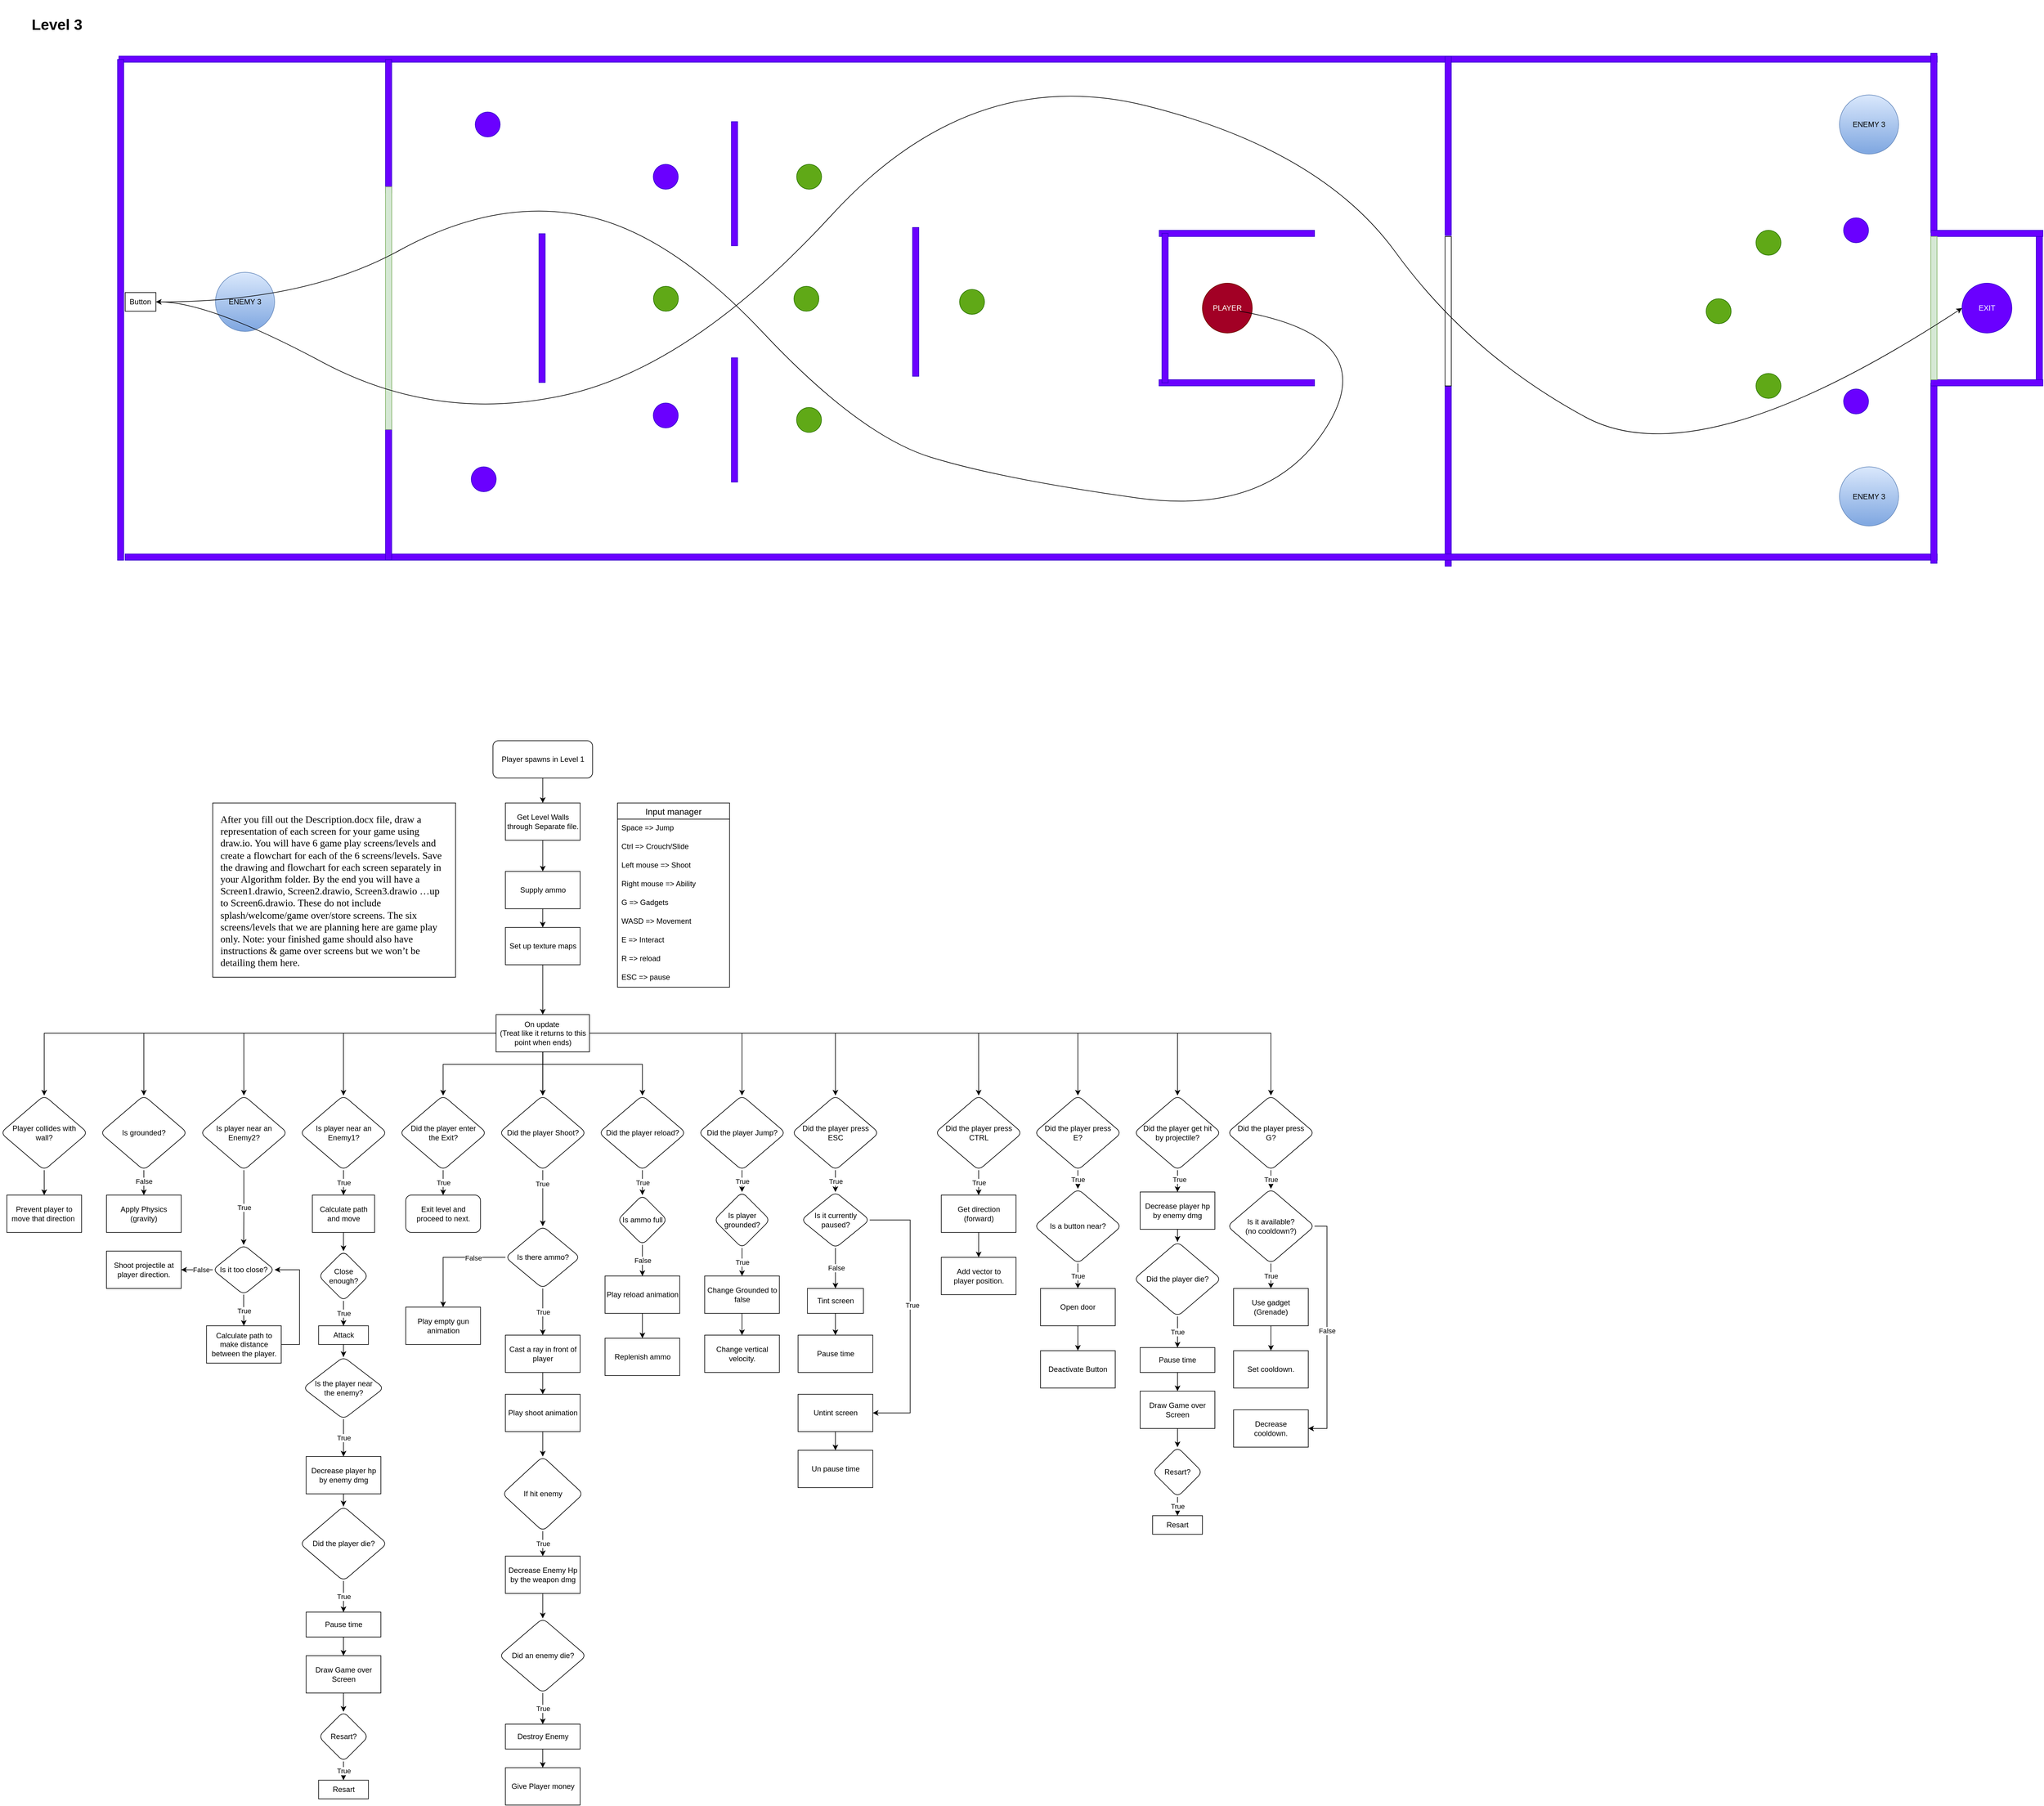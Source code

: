 <mxfile>
    <diagram name="Page-1" id="2xfqD6G6PX9wo0LNrm-w">
        <mxGraphModel dx="1528" dy="1082" grid="1" gridSize="10" guides="1" tooltips="1" connect="1" arrows="1" fold="1" page="1" pageScale="1" pageWidth="1200" pageHeight="2400" math="0" shadow="0">
            <root>
                <mxCell id="0"/>
                <mxCell id="1" parent="0"/>
                <mxCell id="4vGkz7nxXuu8QmF7Kftd-1" value="" style="edgeStyle=orthogonalEdgeStyle;rounded=0;orthogonalLoop=1;jettySize=auto;html=1;" parent="1" source="4vGkz7nxXuu8QmF7Kftd-2" target="4vGkz7nxXuu8QmF7Kftd-91" edge="1">
                    <mxGeometry relative="1" as="geometry"/>
                </mxCell>
                <mxCell id="4vGkz7nxXuu8QmF7Kftd-2" value="Player spawns in Level 1" style="rounded=1;whiteSpace=wrap;html=1;" parent="1" vertex="1">
                    <mxGeometry x="790.64" y="1190" width="160" height="60" as="geometry"/>
                </mxCell>
                <mxCell id="4vGkz7nxXuu8QmF7Kftd-3" value="Input manager" style="swimlane;fontStyle=0;childLayout=stackLayout;horizontal=1;startSize=26;horizontalStack=0;resizeParent=1;resizeParentMax=0;resizeLast=0;collapsible=1;marginBottom=0;align=center;fontSize=14;" parent="1" vertex="1">
                    <mxGeometry x="990.64" y="1290" width="180" height="296" as="geometry">
                        <mxRectangle x="790" y="520" width="130" height="30" as="alternateBounds"/>
                    </mxGeometry>
                </mxCell>
                <mxCell id="4vGkz7nxXuu8QmF7Kftd-4" value="Space =&amp;gt; Jump" style="text;strokeColor=none;fillColor=none;spacingLeft=4;spacingRight=4;overflow=hidden;rotatable=0;points=[[0,0.5],[1,0.5]];portConstraint=eastwest;fontSize=12;whiteSpace=wrap;html=1;" parent="4vGkz7nxXuu8QmF7Kftd-3" vertex="1">
                    <mxGeometry y="26" width="180" height="30" as="geometry"/>
                </mxCell>
                <mxCell id="4vGkz7nxXuu8QmF7Kftd-5" value="Ctrl =&amp;gt; Crouch/Slide" style="text;strokeColor=none;fillColor=none;spacingLeft=4;spacingRight=4;overflow=hidden;rotatable=0;points=[[0,0.5],[1,0.5]];portConstraint=eastwest;fontSize=12;whiteSpace=wrap;html=1;" parent="4vGkz7nxXuu8QmF7Kftd-3" vertex="1">
                    <mxGeometry y="56" width="180" height="30" as="geometry"/>
                </mxCell>
                <mxCell id="4vGkz7nxXuu8QmF7Kftd-6" value="Left mouse =&amp;gt; Shoot" style="text;strokeColor=none;fillColor=none;spacingLeft=4;spacingRight=4;overflow=hidden;rotatable=0;points=[[0,0.5],[1,0.5]];portConstraint=eastwest;fontSize=12;whiteSpace=wrap;html=1;" parent="4vGkz7nxXuu8QmF7Kftd-3" vertex="1">
                    <mxGeometry y="86" width="180" height="30" as="geometry"/>
                </mxCell>
                <mxCell id="4vGkz7nxXuu8QmF7Kftd-7" value="Right mouse =&amp;gt; Ability" style="text;strokeColor=none;fillColor=none;spacingLeft=4;spacingRight=4;overflow=hidden;rotatable=0;points=[[0,0.5],[1,0.5]];portConstraint=eastwest;fontSize=12;whiteSpace=wrap;html=1;" parent="4vGkz7nxXuu8QmF7Kftd-3" vertex="1">
                    <mxGeometry y="116" width="180" height="30" as="geometry"/>
                </mxCell>
                <mxCell id="4vGkz7nxXuu8QmF7Kftd-8" value="G =&amp;gt; Gadgets" style="text;strokeColor=none;fillColor=none;spacingLeft=4;spacingRight=4;overflow=hidden;rotatable=0;points=[[0,0.5],[1,0.5]];portConstraint=eastwest;fontSize=12;whiteSpace=wrap;html=1;" parent="4vGkz7nxXuu8QmF7Kftd-3" vertex="1">
                    <mxGeometry y="146" width="180" height="30" as="geometry"/>
                </mxCell>
                <mxCell id="4vGkz7nxXuu8QmF7Kftd-9" value="WASD =&amp;gt; Movement" style="text;strokeColor=none;fillColor=none;spacingLeft=4;spacingRight=4;overflow=hidden;rotatable=0;points=[[0,0.5],[1,0.5]];portConstraint=eastwest;fontSize=12;whiteSpace=wrap;html=1;" parent="4vGkz7nxXuu8QmF7Kftd-3" vertex="1">
                    <mxGeometry y="176" width="180" height="30" as="geometry"/>
                </mxCell>
                <mxCell id="4vGkz7nxXuu8QmF7Kftd-10" value="E =&amp;gt; Interact" style="text;strokeColor=none;fillColor=none;spacingLeft=4;spacingRight=4;overflow=hidden;rotatable=0;points=[[0,0.5],[1,0.5]];portConstraint=eastwest;fontSize=12;whiteSpace=wrap;html=1;" parent="4vGkz7nxXuu8QmF7Kftd-3" vertex="1">
                    <mxGeometry y="206" width="180" height="30" as="geometry"/>
                </mxCell>
                <mxCell id="4vGkz7nxXuu8QmF7Kftd-11" value="R =&amp;gt; reload" style="text;strokeColor=none;fillColor=none;spacingLeft=4;spacingRight=4;overflow=hidden;rotatable=0;points=[[0,0.5],[1,0.5]];portConstraint=eastwest;fontSize=12;whiteSpace=wrap;html=1;" parent="4vGkz7nxXuu8QmF7Kftd-3" vertex="1">
                    <mxGeometry y="236" width="180" height="30" as="geometry"/>
                </mxCell>
                <mxCell id="4vGkz7nxXuu8QmF7Kftd-12" value="ESC =&amp;gt; pause" style="text;strokeColor=none;fillColor=none;spacingLeft=4;spacingRight=4;overflow=hidden;rotatable=0;points=[[0,0.5],[1,0.5]];portConstraint=eastwest;fontSize=12;whiteSpace=wrap;html=1;" parent="4vGkz7nxXuu8QmF7Kftd-3" vertex="1">
                    <mxGeometry y="266" width="180" height="30" as="geometry"/>
                </mxCell>
                <mxCell id="4vGkz7nxXuu8QmF7Kftd-13" value="" style="edgeStyle=orthogonalEdgeStyle;rounded=0;orthogonalLoop=1;jettySize=auto;html=1;" parent="1" source="4vGkz7nxXuu8QmF7Kftd-15" target="4vGkz7nxXuu8QmF7Kftd-75" edge="1">
                    <mxGeometry relative="1" as="geometry"/>
                </mxCell>
                <mxCell id="4vGkz7nxXuu8QmF7Kftd-14" value="True" style="edgeLabel;html=1;align=center;verticalAlign=middle;resizable=0;points=[];" parent="4vGkz7nxXuu8QmF7Kftd-13" vertex="1" connectable="0">
                    <mxGeometry x="-0.511" y="-1" relative="1" as="geometry">
                        <mxPoint as="offset"/>
                    </mxGeometry>
                </mxCell>
                <mxCell id="4vGkz7nxXuu8QmF7Kftd-15" value="Did the player Shoot?" style="rhombus;whiteSpace=wrap;html=1;rounded=1;" parent="1" vertex="1">
                    <mxGeometry x="800.64" y="1760" width="140" height="120" as="geometry"/>
                </mxCell>
                <mxCell id="4vGkz7nxXuu8QmF7Kftd-16" value="Apply Physics (gravity)" style="rounded=0;whiteSpace=wrap;html=1;" parent="1" vertex="1">
                    <mxGeometry x="170" y="1920" width="120" height="60" as="geometry"/>
                </mxCell>
                <mxCell id="4vGkz7nxXuu8QmF7Kftd-17" value="" style="edgeStyle=orthogonalEdgeStyle;rounded=0;orthogonalLoop=1;jettySize=auto;html=1;" parent="1" source="4vGkz7nxXuu8QmF7Kftd-30" target="4vGkz7nxXuu8QmF7Kftd-15" edge="1">
                    <mxGeometry relative="1" as="geometry"/>
                </mxCell>
                <mxCell id="4vGkz7nxXuu8QmF7Kftd-18" value="" style="edgeStyle=orthogonalEdgeStyle;rounded=0;orthogonalLoop=1;jettySize=auto;html=1;" parent="1" source="4vGkz7nxXuu8QmF7Kftd-30" target="4vGkz7nxXuu8QmF7Kftd-15" edge="1">
                    <mxGeometry relative="1" as="geometry"/>
                </mxCell>
                <mxCell id="4vGkz7nxXuu8QmF7Kftd-19" style="edgeStyle=orthogonalEdgeStyle;rounded=0;orthogonalLoop=1;jettySize=auto;html=1;entryX=0.5;entryY=0;entryDx=0;entryDy=0;" parent="1" source="4vGkz7nxXuu8QmF7Kftd-30" target="4vGkz7nxXuu8QmF7Kftd-42" edge="1">
                    <mxGeometry relative="1" as="geometry">
                        <Array as="points">
                            <mxPoint x="870.64" y="1710"/>
                            <mxPoint x="710.64" y="1710"/>
                        </Array>
                    </mxGeometry>
                </mxCell>
                <mxCell id="4vGkz7nxXuu8QmF7Kftd-20" style="edgeStyle=orthogonalEdgeStyle;rounded=0;orthogonalLoop=1;jettySize=auto;html=1;" parent="1" source="4vGkz7nxXuu8QmF7Kftd-30" target="4vGkz7nxXuu8QmF7Kftd-59" edge="1">
                    <mxGeometry relative="1" as="geometry"/>
                </mxCell>
                <mxCell id="4vGkz7nxXuu8QmF7Kftd-21" style="edgeStyle=orthogonalEdgeStyle;rounded=0;orthogonalLoop=1;jettySize=auto;html=1;" parent="1" source="4vGkz7nxXuu8QmF7Kftd-30" target="4vGkz7nxXuu8QmF7Kftd-67" edge="1">
                    <mxGeometry relative="1" as="geometry">
                        <Array as="points">
                            <mxPoint x="870.64" y="1710"/>
                            <mxPoint x="1030.64" y="1710"/>
                        </Array>
                    </mxGeometry>
                </mxCell>
                <mxCell id="4vGkz7nxXuu8QmF7Kftd-22" style="edgeStyle=orthogonalEdgeStyle;rounded=0;orthogonalLoop=1;jettySize=auto;html=1;" parent="1" source="4vGkz7nxXuu8QmF7Kftd-30" target="4vGkz7nxXuu8QmF7Kftd-78" edge="1">
                    <mxGeometry relative="1" as="geometry"/>
                </mxCell>
                <mxCell id="4vGkz7nxXuu8QmF7Kftd-23" style="edgeStyle=orthogonalEdgeStyle;rounded=0;orthogonalLoop=1;jettySize=auto;html=1;" parent="1" source="4vGkz7nxXuu8QmF7Kftd-30" target="4vGkz7nxXuu8QmF7Kftd-89" edge="1">
                    <mxGeometry relative="1" as="geometry"/>
                </mxCell>
                <mxCell id="4vGkz7nxXuu8QmF7Kftd-24" style="edgeStyle=orthogonalEdgeStyle;rounded=0;orthogonalLoop=1;jettySize=auto;html=1;entryX=0.5;entryY=0;entryDx=0;entryDy=0;" parent="1" source="4vGkz7nxXuu8QmF7Kftd-30" target="4vGkz7nxXuu8QmF7Kftd-111" edge="1">
                    <mxGeometry relative="1" as="geometry"/>
                </mxCell>
                <mxCell id="4vGkz7nxXuu8QmF7Kftd-25" style="edgeStyle=orthogonalEdgeStyle;rounded=0;orthogonalLoop=1;jettySize=auto;html=1;entryX=0.5;entryY=0;entryDx=0;entryDy=0;" parent="1" source="4vGkz7nxXuu8QmF7Kftd-30" target="4vGkz7nxXuu8QmF7Kftd-97" edge="1">
                    <mxGeometry relative="1" as="geometry"/>
                </mxCell>
                <mxCell id="4vGkz7nxXuu8QmF7Kftd-26" style="edgeStyle=orthogonalEdgeStyle;rounded=0;orthogonalLoop=1;jettySize=auto;html=1;entryX=0.5;entryY=0;entryDx=0;entryDy=0;" parent="1" source="4vGkz7nxXuu8QmF7Kftd-30" target="4vGkz7nxXuu8QmF7Kftd-174" edge="1">
                    <mxGeometry relative="1" as="geometry"/>
                </mxCell>
                <mxCell id="4vGkz7nxXuu8QmF7Kftd-27" style="edgeStyle=orthogonalEdgeStyle;rounded=0;orthogonalLoop=1;jettySize=auto;html=1;entryX=0.5;entryY=0;entryDx=0;entryDy=0;" parent="1" source="4vGkz7nxXuu8QmF7Kftd-30" target="4vGkz7nxXuu8QmF7Kftd-177" edge="1">
                    <mxGeometry relative="1" as="geometry"/>
                </mxCell>
                <mxCell id="4vGkz7nxXuu8QmF7Kftd-28" style="edgeStyle=orthogonalEdgeStyle;rounded=0;orthogonalLoop=1;jettySize=auto;html=1;entryX=0.5;entryY=0;entryDx=0;entryDy=0;" parent="1" source="4vGkz7nxXuu8QmF7Kftd-30" target="4vGkz7nxXuu8QmF7Kftd-190" edge="1">
                    <mxGeometry relative="1" as="geometry"/>
                </mxCell>
                <mxCell id="4vGkz7nxXuu8QmF7Kftd-29" style="edgeStyle=orthogonalEdgeStyle;rounded=0;orthogonalLoop=1;jettySize=auto;html=1;entryX=0.5;entryY=0;entryDx=0;entryDy=0;" parent="1" source="4vGkz7nxXuu8QmF7Kftd-30" target="4vGkz7nxXuu8QmF7Kftd-206" edge="1">
                    <mxGeometry relative="1" as="geometry"/>
                </mxCell>
                <mxCell id="NjJisONS0e7iSbClvMFq-59" style="edgeStyle=orthogonalEdgeStyle;rounded=0;orthogonalLoop=1;jettySize=auto;html=1;entryX=0.5;entryY=0;entryDx=0;entryDy=0;" parent="1" source="4vGkz7nxXuu8QmF7Kftd-30" target="NjJisONS0e7iSbClvMFq-56" edge="1">
                    <mxGeometry relative="1" as="geometry"/>
                </mxCell>
                <mxCell id="4vGkz7nxXuu8QmF7Kftd-30" value="On update&amp;nbsp;&lt;div&gt;(Treat like it returns to this point when ends)&lt;/div&gt;" style="rounded=0;whiteSpace=wrap;html=1;" parent="1" vertex="1">
                    <mxGeometry x="795.64" y="1630" width="150" height="60" as="geometry"/>
                </mxCell>
                <mxCell id="4vGkz7nxXuu8QmF7Kftd-31" value="" style="edgeStyle=orthogonalEdgeStyle;rounded=0;orthogonalLoop=1;jettySize=auto;html=1;" parent="1" source="4vGkz7nxXuu8QmF7Kftd-32" target="4vGkz7nxXuu8QmF7Kftd-86" edge="1">
                    <mxGeometry relative="1" as="geometry"/>
                </mxCell>
                <mxCell id="4vGkz7nxXuu8QmF7Kftd-32" value="Cast a ray in front of player" style="rounded=0;whiteSpace=wrap;html=1;" parent="1" vertex="1">
                    <mxGeometry x="810.64" y="2145" width="120" height="60" as="geometry"/>
                </mxCell>
                <mxCell id="4vGkz7nxXuu8QmF7Kftd-33" value="True" style="edgeStyle=orthogonalEdgeStyle;rounded=0;orthogonalLoop=1;jettySize=auto;html=1;" parent="1" source="4vGkz7nxXuu8QmF7Kftd-34" target="4vGkz7nxXuu8QmF7Kftd-36" edge="1">
                    <mxGeometry relative="1" as="geometry"/>
                </mxCell>
                <mxCell id="4vGkz7nxXuu8QmF7Kftd-34" value="If hit enemy" style="rhombus;whiteSpace=wrap;html=1;rounded=1;" parent="1" vertex="1">
                    <mxGeometry x="805.64" y="2340" width="130" height="120" as="geometry"/>
                </mxCell>
                <mxCell id="4vGkz7nxXuu8QmF7Kftd-35" value="" style="edgeStyle=orthogonalEdgeStyle;rounded=0;orthogonalLoop=1;jettySize=auto;html=1;" parent="1" source="4vGkz7nxXuu8QmF7Kftd-36" target="4vGkz7nxXuu8QmF7Kftd-45" edge="1">
                    <mxGeometry relative="1" as="geometry"/>
                </mxCell>
                <mxCell id="4vGkz7nxXuu8QmF7Kftd-36" value="Decrease Enemy Hp by the weapon dmg" style="whiteSpace=wrap;html=1;rounded=0;" parent="1" vertex="1">
                    <mxGeometry x="810.64" y="2500" width="120" height="60" as="geometry"/>
                </mxCell>
                <mxCell id="4vGkz7nxXuu8QmF7Kftd-37" value="True" style="edgeStyle=orthogonalEdgeStyle;rounded=0;orthogonalLoop=1;jettySize=auto;html=1;" parent="1" source="4vGkz7nxXuu8QmF7Kftd-38" target="4vGkz7nxXuu8QmF7Kftd-40" edge="1">
                    <mxGeometry relative="1" as="geometry"/>
                </mxCell>
                <mxCell id="4vGkz7nxXuu8QmF7Kftd-38" value="Is the player near the enemy?" style="rhombus;whiteSpace=wrap;html=1;rounded=1;spacing=10;" parent="1" vertex="1">
                    <mxGeometry x="485.64" y="2180" width="130" height="100" as="geometry"/>
                </mxCell>
                <mxCell id="4vGkz7nxXuu8QmF7Kftd-39" value="" style="edgeStyle=orthogonalEdgeStyle;rounded=0;orthogonalLoop=1;jettySize=auto;html=1;" parent="1" source="4vGkz7nxXuu8QmF7Kftd-40" target="4vGkz7nxXuu8QmF7Kftd-50" edge="1">
                    <mxGeometry relative="1" as="geometry"/>
                </mxCell>
                <mxCell id="4vGkz7nxXuu8QmF7Kftd-40" value="Decrease player hp by enemy dmg" style="rounded=0;whiteSpace=wrap;html=1;" parent="1" vertex="1">
                    <mxGeometry x="490.64" y="2340" width="120" height="60" as="geometry"/>
                </mxCell>
                <mxCell id="4vGkz7nxXuu8QmF7Kftd-41" value="True" style="edgeStyle=orthogonalEdgeStyle;rounded=0;orthogonalLoop=1;jettySize=auto;html=1;" parent="1" source="4vGkz7nxXuu8QmF7Kftd-42" target="4vGkz7nxXuu8QmF7Kftd-43" edge="1">
                    <mxGeometry relative="1" as="geometry"/>
                </mxCell>
                <mxCell id="4vGkz7nxXuu8QmF7Kftd-42" value="Did the player enter the Exit?" style="rhombus;whiteSpace=wrap;html=1;rounded=1;spacingLeft=10;spacingRight=10;" parent="1" vertex="1">
                    <mxGeometry x="640.64" y="1760" width="140" height="120" as="geometry"/>
                </mxCell>
                <mxCell id="4vGkz7nxXuu8QmF7Kftd-43" value="Exit level and proceed to next." style="whiteSpace=wrap;html=1;rounded=1;spacingLeft=10;spacingRight=10;" parent="1" vertex="1">
                    <mxGeometry x="650.64" y="1920" width="120" height="60" as="geometry"/>
                </mxCell>
                <mxCell id="4vGkz7nxXuu8QmF7Kftd-44" value="True" style="edgeStyle=orthogonalEdgeStyle;rounded=0;orthogonalLoop=1;jettySize=auto;html=1;" parent="1" source="4vGkz7nxXuu8QmF7Kftd-45" target="4vGkz7nxXuu8QmF7Kftd-47" edge="1">
                    <mxGeometry relative="1" as="geometry"/>
                </mxCell>
                <mxCell id="4vGkz7nxXuu8QmF7Kftd-45" value="Did an enemy die?" style="rhombus;whiteSpace=wrap;html=1;rounded=1;" parent="1" vertex="1">
                    <mxGeometry x="800.64" y="2600" width="140" height="120" as="geometry"/>
                </mxCell>
                <mxCell id="4vGkz7nxXuu8QmF7Kftd-46" value="" style="edgeStyle=orthogonalEdgeStyle;rounded=0;orthogonalLoop=1;jettySize=auto;html=1;" parent="1" source="4vGkz7nxXuu8QmF7Kftd-47" target="4vGkz7nxXuu8QmF7Kftd-48" edge="1">
                    <mxGeometry relative="1" as="geometry"/>
                </mxCell>
                <mxCell id="4vGkz7nxXuu8QmF7Kftd-47" value="Destroy Enemy" style="whiteSpace=wrap;html=1;rounded=0;" parent="1" vertex="1">
                    <mxGeometry x="810.64" y="2770" width="120" height="40" as="geometry"/>
                </mxCell>
                <mxCell id="4vGkz7nxXuu8QmF7Kftd-48" value="Give Player money" style="whiteSpace=wrap;html=1;rounded=0;" parent="1" vertex="1">
                    <mxGeometry x="810.64" y="2840" width="120" height="60" as="geometry"/>
                </mxCell>
                <mxCell id="4vGkz7nxXuu8QmF7Kftd-49" value="True" style="edgeStyle=orthogonalEdgeStyle;rounded=0;orthogonalLoop=1;jettySize=auto;html=1;" parent="1" source="4vGkz7nxXuu8QmF7Kftd-50" target="4vGkz7nxXuu8QmF7Kftd-52" edge="1">
                    <mxGeometry relative="1" as="geometry"/>
                </mxCell>
                <mxCell id="4vGkz7nxXuu8QmF7Kftd-50" value="Did the player die?" style="rhombus;whiteSpace=wrap;html=1;rounded=1;" parent="1" vertex="1">
                    <mxGeometry x="480.64" y="2420" width="140" height="120" as="geometry"/>
                </mxCell>
                <mxCell id="4vGkz7nxXuu8QmF7Kftd-51" value="" style="edgeStyle=orthogonalEdgeStyle;rounded=0;orthogonalLoop=1;jettySize=auto;html=1;" parent="1" source="4vGkz7nxXuu8QmF7Kftd-52" target="4vGkz7nxXuu8QmF7Kftd-54" edge="1">
                    <mxGeometry relative="1" as="geometry"/>
                </mxCell>
                <mxCell id="4vGkz7nxXuu8QmF7Kftd-52" value="Pause time" style="whiteSpace=wrap;html=1;rounded=0;" parent="1" vertex="1">
                    <mxGeometry x="490.64" y="2590" width="120" height="40" as="geometry"/>
                </mxCell>
                <mxCell id="4vGkz7nxXuu8QmF7Kftd-53" value="" style="edgeStyle=orthogonalEdgeStyle;rounded=0;orthogonalLoop=1;jettySize=auto;html=1;" parent="1" source="4vGkz7nxXuu8QmF7Kftd-54" target="4vGkz7nxXuu8QmF7Kftd-56" edge="1">
                    <mxGeometry relative="1" as="geometry"/>
                </mxCell>
                <mxCell id="4vGkz7nxXuu8QmF7Kftd-54" value="Draw Game over Screen" style="whiteSpace=wrap;html=1;rounded=0;" parent="1" vertex="1">
                    <mxGeometry x="490.64" y="2660" width="120" height="60" as="geometry"/>
                </mxCell>
                <mxCell id="4vGkz7nxXuu8QmF7Kftd-55" value="True" style="edgeStyle=orthogonalEdgeStyle;rounded=0;orthogonalLoop=1;jettySize=auto;html=1;" parent="1" source="4vGkz7nxXuu8QmF7Kftd-56" target="4vGkz7nxXuu8QmF7Kftd-57" edge="1">
                    <mxGeometry relative="1" as="geometry"/>
                </mxCell>
                <mxCell id="4vGkz7nxXuu8QmF7Kftd-56" value="Resart?" style="rhombus;whiteSpace=wrap;html=1;rounded=1;" parent="1" vertex="1">
                    <mxGeometry x="510.64" y="2750" width="80" height="80" as="geometry"/>
                </mxCell>
                <mxCell id="4vGkz7nxXuu8QmF7Kftd-57" value="Resart" style="whiteSpace=wrap;html=1;rounded=0;" parent="1" vertex="1">
                    <mxGeometry x="510.64" y="2860" width="80" height="30" as="geometry"/>
                </mxCell>
                <mxCell id="4vGkz7nxXuu8QmF7Kftd-58" value="True" style="edgeStyle=orthogonalEdgeStyle;rounded=0;orthogonalLoop=1;jettySize=auto;html=1;" parent="1" source="4vGkz7nxXuu8QmF7Kftd-59" target="4vGkz7nxXuu8QmF7Kftd-61" edge="1">
                    <mxGeometry relative="1" as="geometry"/>
                </mxCell>
                <mxCell id="4vGkz7nxXuu8QmF7Kftd-59" value="Is player near an Enemy1?" style="rhombus;whiteSpace=wrap;html=1;rounded=1;spacingLeft=10;spacingRight=10;" parent="1" vertex="1">
                    <mxGeometry x="480.64" y="1760" width="140" height="120" as="geometry"/>
                </mxCell>
                <mxCell id="4vGkz7nxXuu8QmF7Kftd-60" value="" style="edgeStyle=orthogonalEdgeStyle;rounded=0;orthogonalLoop=1;jettySize=auto;html=1;" parent="1" source="4vGkz7nxXuu8QmF7Kftd-61" target="4vGkz7nxXuu8QmF7Kftd-63" edge="1">
                    <mxGeometry relative="1" as="geometry"/>
                </mxCell>
                <mxCell id="4vGkz7nxXuu8QmF7Kftd-61" value="Calculate path and move" style="whiteSpace=wrap;html=1;rounded=0;" parent="1" vertex="1">
                    <mxGeometry x="500.64" y="1920" width="100" height="60" as="geometry"/>
                </mxCell>
                <mxCell id="4vGkz7nxXuu8QmF7Kftd-62" value="True" style="edgeStyle=orthogonalEdgeStyle;rounded=0;orthogonalLoop=1;jettySize=auto;html=1;" parent="1" source="4vGkz7nxXuu8QmF7Kftd-63" target="4vGkz7nxXuu8QmF7Kftd-65" edge="1">
                    <mxGeometry relative="1" as="geometry"/>
                </mxCell>
                <mxCell id="4vGkz7nxXuu8QmF7Kftd-63" value="Close enough?" style="rhombus;whiteSpace=wrap;html=1;rounded=1;" parent="1" vertex="1">
                    <mxGeometry x="510.64" y="2010" width="80" height="80" as="geometry"/>
                </mxCell>
                <mxCell id="4vGkz7nxXuu8QmF7Kftd-64" value="" style="edgeStyle=orthogonalEdgeStyle;rounded=0;orthogonalLoop=1;jettySize=auto;html=1;" parent="1" source="4vGkz7nxXuu8QmF7Kftd-65" target="4vGkz7nxXuu8QmF7Kftd-38" edge="1">
                    <mxGeometry relative="1" as="geometry"/>
                </mxCell>
                <mxCell id="4vGkz7nxXuu8QmF7Kftd-65" value="Attack" style="whiteSpace=wrap;html=1;rounded=0;" parent="1" vertex="1">
                    <mxGeometry x="510.64" y="2130" width="80" height="30" as="geometry"/>
                </mxCell>
                <mxCell id="4vGkz7nxXuu8QmF7Kftd-66" value="True" style="edgeStyle=orthogonalEdgeStyle;rounded=0;orthogonalLoop=1;jettySize=auto;html=1;" parent="1" source="4vGkz7nxXuu8QmF7Kftd-67" target="4vGkz7nxXuu8QmF7Kftd-69" edge="1">
                    <mxGeometry relative="1" as="geometry"/>
                </mxCell>
                <mxCell id="4vGkz7nxXuu8QmF7Kftd-67" value="Did the player reload?" style="rhombus;whiteSpace=wrap;html=1;rounded=1;" parent="1" vertex="1">
                    <mxGeometry x="960.64" y="1760" width="140" height="120" as="geometry"/>
                </mxCell>
                <mxCell id="4vGkz7nxXuu8QmF7Kftd-68" value="False" style="edgeStyle=orthogonalEdgeStyle;rounded=0;orthogonalLoop=1;jettySize=auto;html=1;" parent="1" source="4vGkz7nxXuu8QmF7Kftd-69" target="4vGkz7nxXuu8QmF7Kftd-71" edge="1">
                    <mxGeometry relative="1" as="geometry"/>
                </mxCell>
                <mxCell id="4vGkz7nxXuu8QmF7Kftd-69" value="Is ammo full" style="rhombus;whiteSpace=wrap;html=1;rounded=1;" parent="1" vertex="1">
                    <mxGeometry x="990.64" y="1920" width="80" height="80" as="geometry"/>
                </mxCell>
                <mxCell id="4vGkz7nxXuu8QmF7Kftd-70" value="" style="edgeStyle=orthogonalEdgeStyle;rounded=0;orthogonalLoop=1;jettySize=auto;html=1;" parent="1" source="4vGkz7nxXuu8QmF7Kftd-71" target="4vGkz7nxXuu8QmF7Kftd-76" edge="1">
                    <mxGeometry relative="1" as="geometry"/>
                </mxCell>
                <mxCell id="4vGkz7nxXuu8QmF7Kftd-71" value="Play reload animation" style="whiteSpace=wrap;html=1;rounded=0;" parent="1" vertex="1">
                    <mxGeometry x="970.64" y="2050" width="120" height="60" as="geometry"/>
                </mxCell>
                <mxCell id="4vGkz7nxXuu8QmF7Kftd-72" value="True" style="edgeStyle=orthogonalEdgeStyle;rounded=0;orthogonalLoop=1;jettySize=auto;html=1;" parent="1" source="4vGkz7nxXuu8QmF7Kftd-75" target="4vGkz7nxXuu8QmF7Kftd-32" edge="1">
                    <mxGeometry relative="1" as="geometry"/>
                </mxCell>
                <mxCell id="4vGkz7nxXuu8QmF7Kftd-73" value="" style="edgeStyle=orthogonalEdgeStyle;rounded=0;orthogonalLoop=1;jettySize=auto;html=1;" parent="1" source="4vGkz7nxXuu8QmF7Kftd-75" target="4vGkz7nxXuu8QmF7Kftd-84" edge="1">
                    <mxGeometry relative="1" as="geometry"/>
                </mxCell>
                <mxCell id="4vGkz7nxXuu8QmF7Kftd-74" value="False" style="edgeLabel;html=1;align=center;verticalAlign=middle;resizable=0;points=[];" parent="4vGkz7nxXuu8QmF7Kftd-73" vertex="1" connectable="0">
                    <mxGeometry x="-0.43" y="1" relative="1" as="geometry">
                        <mxPoint as="offset"/>
                    </mxGeometry>
                </mxCell>
                <mxCell id="4vGkz7nxXuu8QmF7Kftd-75" value="Is there ammo?" style="rhombus;whiteSpace=wrap;html=1;rounded=1;" parent="1" vertex="1">
                    <mxGeometry x="810.64" y="1970" width="120" height="100" as="geometry"/>
                </mxCell>
                <mxCell id="4vGkz7nxXuu8QmF7Kftd-76" value="Replenish ammo" style="whiteSpace=wrap;html=1;rounded=0;" parent="1" vertex="1">
                    <mxGeometry x="970.64" y="2150" width="120" height="60" as="geometry"/>
                </mxCell>
                <mxCell id="4vGkz7nxXuu8QmF7Kftd-77" value="True" style="edgeStyle=orthogonalEdgeStyle;rounded=0;orthogonalLoop=1;jettySize=auto;html=1;" parent="1" source="4vGkz7nxXuu8QmF7Kftd-78" target="4vGkz7nxXuu8QmF7Kftd-80" edge="1">
                    <mxGeometry relative="1" as="geometry"/>
                </mxCell>
                <mxCell id="4vGkz7nxXuu8QmF7Kftd-78" value="Did the player Jump?" style="rhombus;whiteSpace=wrap;html=1;rounded=1;" parent="1" vertex="1">
                    <mxGeometry x="1120.64" y="1760" width="140" height="120" as="geometry"/>
                </mxCell>
                <mxCell id="4vGkz7nxXuu8QmF7Kftd-79" value="True" style="edgeStyle=orthogonalEdgeStyle;rounded=0;orthogonalLoop=1;jettySize=auto;html=1;" parent="1" source="4vGkz7nxXuu8QmF7Kftd-80" target="4vGkz7nxXuu8QmF7Kftd-82" edge="1">
                    <mxGeometry relative="1" as="geometry"/>
                </mxCell>
                <mxCell id="4vGkz7nxXuu8QmF7Kftd-80" value="Is player grounded?" style="rhombus;whiteSpace=wrap;html=1;rounded=1;" parent="1" vertex="1">
                    <mxGeometry x="1145.64" y="1915" width="90" height="90" as="geometry"/>
                </mxCell>
                <mxCell id="4vGkz7nxXuu8QmF7Kftd-81" value="" style="edgeStyle=orthogonalEdgeStyle;rounded=0;orthogonalLoop=1;jettySize=auto;html=1;" parent="1" source="4vGkz7nxXuu8QmF7Kftd-82" target="4vGkz7nxXuu8QmF7Kftd-83" edge="1">
                    <mxGeometry relative="1" as="geometry"/>
                </mxCell>
                <mxCell id="4vGkz7nxXuu8QmF7Kftd-82" value="Change Grounded to false" style="whiteSpace=wrap;html=1;rounded=0;" parent="1" vertex="1">
                    <mxGeometry x="1130.64" y="2050" width="120" height="60" as="geometry"/>
                </mxCell>
                <mxCell id="4vGkz7nxXuu8QmF7Kftd-83" value="Change vertical velocity." style="whiteSpace=wrap;html=1;rounded=0;" parent="1" vertex="1">
                    <mxGeometry x="1130.64" y="2145" width="120" height="60" as="geometry"/>
                </mxCell>
                <mxCell id="4vGkz7nxXuu8QmF7Kftd-84" value="Play empty gun animation" style="whiteSpace=wrap;html=1;rounded=0;" parent="1" vertex="1">
                    <mxGeometry x="650.64" y="2100" width="120" height="60" as="geometry"/>
                </mxCell>
                <mxCell id="4vGkz7nxXuu8QmF7Kftd-85" value="" style="edgeStyle=orthogonalEdgeStyle;rounded=0;orthogonalLoop=1;jettySize=auto;html=1;" parent="1" source="4vGkz7nxXuu8QmF7Kftd-86" target="4vGkz7nxXuu8QmF7Kftd-34" edge="1">
                    <mxGeometry relative="1" as="geometry"/>
                </mxCell>
                <mxCell id="4vGkz7nxXuu8QmF7Kftd-86" value="Play shoot animation" style="whiteSpace=wrap;html=1;rounded=0;" parent="1" vertex="1">
                    <mxGeometry x="810.64" y="2240" width="120" height="60" as="geometry"/>
                </mxCell>
                <mxCell id="4vGkz7nxXuu8QmF7Kftd-87" style="edgeStyle=orthogonalEdgeStyle;rounded=0;orthogonalLoop=1;jettySize=auto;html=1;" parent="1" source="4vGkz7nxXuu8QmF7Kftd-89" target="4vGkz7nxXuu8QmF7Kftd-16" edge="1">
                    <mxGeometry relative="1" as="geometry"/>
                </mxCell>
                <mxCell id="4vGkz7nxXuu8QmF7Kftd-88" value="False" style="edgeLabel;html=1;align=center;verticalAlign=middle;resizable=0;points=[];" parent="4vGkz7nxXuu8QmF7Kftd-87" vertex="1" connectable="0">
                    <mxGeometry x="-0.102" relative="1" as="geometry">
                        <mxPoint as="offset"/>
                    </mxGeometry>
                </mxCell>
                <mxCell id="4vGkz7nxXuu8QmF7Kftd-89" value="Is grounded?" style="rhombus;whiteSpace=wrap;html=1;rounded=1;" parent="1" vertex="1">
                    <mxGeometry x="160" y="1760" width="140" height="120" as="geometry"/>
                </mxCell>
                <mxCell id="4vGkz7nxXuu8QmF7Kftd-90" value="" style="edgeStyle=orthogonalEdgeStyle;rounded=0;orthogonalLoop=1;jettySize=auto;html=1;" parent="1" source="4vGkz7nxXuu8QmF7Kftd-91" target="4vGkz7nxXuu8QmF7Kftd-93" edge="1">
                    <mxGeometry relative="1" as="geometry"/>
                </mxCell>
                <mxCell id="4vGkz7nxXuu8QmF7Kftd-91" value="Get Level Walls through Separate file." style="rounded=0;whiteSpace=wrap;html=1;" parent="1" vertex="1">
                    <mxGeometry x="810.64" y="1290" width="120" height="60" as="geometry"/>
                </mxCell>
                <mxCell id="4vGkz7nxXuu8QmF7Kftd-92" value="" style="edgeStyle=orthogonalEdgeStyle;rounded=0;orthogonalLoop=1;jettySize=auto;html=1;" parent="1" source="4vGkz7nxXuu8QmF7Kftd-93" target="4vGkz7nxXuu8QmF7Kftd-95" edge="1">
                    <mxGeometry relative="1" as="geometry"/>
                </mxCell>
                <mxCell id="4vGkz7nxXuu8QmF7Kftd-93" value="Supply ammo" style="whiteSpace=wrap;html=1;rounded=0;" parent="1" vertex="1">
                    <mxGeometry x="810.64" y="1400" width="120" height="60" as="geometry"/>
                </mxCell>
                <mxCell id="4vGkz7nxXuu8QmF7Kftd-94" style="edgeStyle=orthogonalEdgeStyle;rounded=0;orthogonalLoop=1;jettySize=auto;html=1;entryX=0.5;entryY=0;entryDx=0;entryDy=0;" parent="1" source="4vGkz7nxXuu8QmF7Kftd-95" target="4vGkz7nxXuu8QmF7Kftd-30" edge="1">
                    <mxGeometry relative="1" as="geometry"/>
                </mxCell>
                <mxCell id="4vGkz7nxXuu8QmF7Kftd-95" value="Set up texture maps" style="whiteSpace=wrap;html=1;rounded=0;" parent="1" vertex="1">
                    <mxGeometry x="810.64" y="1490" width="120" height="60" as="geometry"/>
                </mxCell>
                <mxCell id="4vGkz7nxXuu8QmF7Kftd-96" value="True" style="edgeStyle=orthogonalEdgeStyle;rounded=0;orthogonalLoop=1;jettySize=auto;html=1;" parent="1" source="4vGkz7nxXuu8QmF7Kftd-97" target="4vGkz7nxXuu8QmF7Kftd-105" edge="1">
                    <mxGeometry relative="1" as="geometry"/>
                </mxCell>
                <mxCell id="4vGkz7nxXuu8QmF7Kftd-97" value="Did the player press ESC" style="rhombus;whiteSpace=wrap;html=1;rounded=1;spacingRight=10;spacingLeft=10;" parent="1" vertex="1">
                    <mxGeometry x="1270.64" y="1760" width="140" height="120" as="geometry"/>
                </mxCell>
                <mxCell id="4vGkz7nxXuu8QmF7Kftd-98" value="" style="edgeStyle=orthogonalEdgeStyle;rounded=0;orthogonalLoop=1;jettySize=auto;html=1;" parent="1" source="4vGkz7nxXuu8QmF7Kftd-99" target="4vGkz7nxXuu8QmF7Kftd-100" edge="1">
                    <mxGeometry relative="1" as="geometry"/>
                </mxCell>
                <mxCell id="4vGkz7nxXuu8QmF7Kftd-99" value="Tint screen" style="whiteSpace=wrap;html=1;rounded=0;spacingRight=10;spacingLeft=10;" parent="1" vertex="1">
                    <mxGeometry x="1295.64" y="2070" width="90" height="40" as="geometry"/>
                </mxCell>
                <mxCell id="4vGkz7nxXuu8QmF7Kftd-100" value="Pause time" style="whiteSpace=wrap;html=1;rounded=0;spacingRight=10;spacingLeft=10;" parent="1" vertex="1">
                    <mxGeometry x="1280.64" y="2145" width="120" height="60" as="geometry"/>
                </mxCell>
                <mxCell id="4vGkz7nxXuu8QmF7Kftd-101" value="" style="edgeStyle=orthogonalEdgeStyle;rounded=0;orthogonalLoop=1;jettySize=auto;html=1;" parent="1" source="4vGkz7nxXuu8QmF7Kftd-105" target="4vGkz7nxXuu8QmF7Kftd-99" edge="1">
                    <mxGeometry relative="1" as="geometry"/>
                </mxCell>
                <mxCell id="4vGkz7nxXuu8QmF7Kftd-102" value="False" style="edgeLabel;html=1;align=center;verticalAlign=middle;resizable=0;points=[];" parent="4vGkz7nxXuu8QmF7Kftd-101" vertex="1" connectable="0">
                    <mxGeometry x="-0.013" y="1" relative="1" as="geometry">
                        <mxPoint as="offset"/>
                    </mxGeometry>
                </mxCell>
                <mxCell id="4vGkz7nxXuu8QmF7Kftd-103" value="" style="edgeStyle=orthogonalEdgeStyle;rounded=0;orthogonalLoop=1;jettySize=auto;html=1;" parent="1" source="4vGkz7nxXuu8QmF7Kftd-105" target="4vGkz7nxXuu8QmF7Kftd-107" edge="1">
                    <mxGeometry relative="1" as="geometry">
                        <Array as="points">
                            <mxPoint x="1460.64" y="1960"/>
                            <mxPoint x="1460.64" y="2270"/>
                        </Array>
                    </mxGeometry>
                </mxCell>
                <mxCell id="4vGkz7nxXuu8QmF7Kftd-104" value="True" style="edgeLabel;html=1;align=center;verticalAlign=middle;resizable=0;points=[];" parent="4vGkz7nxXuu8QmF7Kftd-103" vertex="1" connectable="0">
                    <mxGeometry x="-0.074" y="3" relative="1" as="geometry">
                        <mxPoint as="offset"/>
                    </mxGeometry>
                </mxCell>
                <mxCell id="4vGkz7nxXuu8QmF7Kftd-105" value="Is it currently paused?" style="rhombus;whiteSpace=wrap;html=1;rounded=1;spacingRight=10;spacingLeft=10;" parent="1" vertex="1">
                    <mxGeometry x="1285.64" y="1915" width="110" height="90" as="geometry"/>
                </mxCell>
                <mxCell id="4vGkz7nxXuu8QmF7Kftd-106" value="" style="edgeStyle=orthogonalEdgeStyle;rounded=0;orthogonalLoop=1;jettySize=auto;html=1;" parent="1" source="4vGkz7nxXuu8QmF7Kftd-107" target="4vGkz7nxXuu8QmF7Kftd-108" edge="1">
                    <mxGeometry relative="1" as="geometry"/>
                </mxCell>
                <mxCell id="4vGkz7nxXuu8QmF7Kftd-107" value="Untint screen" style="whiteSpace=wrap;html=1;rounded=0;spacingRight=10;spacingLeft=10;" parent="1" vertex="1">
                    <mxGeometry x="1280.64" y="2240" width="120" height="60" as="geometry"/>
                </mxCell>
                <mxCell id="4vGkz7nxXuu8QmF7Kftd-108" value="Un pause time" style="whiteSpace=wrap;html=1;rounded=0;spacingRight=10;spacingLeft=10;" parent="1" vertex="1">
                    <mxGeometry x="1280.64" y="2330" width="120" height="60" as="geometry"/>
                </mxCell>
                <mxCell id="4vGkz7nxXuu8QmF7Kftd-109" value="&lt;span style=&quot;color: rgb(0, 0, 0); font-family: &amp;quot;Times New Roman&amp;quot;; font-size: medium;&quot;&gt;After you fill out the Description.docx file, draw a representation of each screen for your game using draw.io. You will have 6 game play screens/levels and create a flowchart for each of the 6 screens/levels. Save the drawing and flowchart for each screen separately in your Algorithm folder. By the end you will have a Screen1.drawio, Screen2.drawio, Screen3.drawio …up to Screen6.drawio. These do not include splash/welcome/game over/store screens. The six screens/levels that we are planning here are game play only. Note: your finished game should also have instructions &amp;amp; game over screens but we won’t be detailing them here.&lt;/span&gt;" style="rounded=0;whiteSpace=wrap;html=1;align=left;verticalAlign=top;spacingBottom=10;spacingLeft=10;spacingRight=10;spacingTop=10;" parent="1" vertex="1">
                    <mxGeometry x="340.64" y="1290" width="390" height="280" as="geometry"/>
                </mxCell>
                <mxCell id="4vGkz7nxXuu8QmF7Kftd-110" value="True" style="edgeStyle=orthogonalEdgeStyle;rounded=0;orthogonalLoop=1;jettySize=auto;html=1;" parent="1" source="4vGkz7nxXuu8QmF7Kftd-111" target="4vGkz7nxXuu8QmF7Kftd-113" edge="1">
                    <mxGeometry relative="1" as="geometry"/>
                </mxCell>
                <mxCell id="4vGkz7nxXuu8QmF7Kftd-111" value="Did the player press CTRL" style="rhombus;whiteSpace=wrap;html=1;rounded=1;spacingRight=10;spacingLeft=10;" parent="1" vertex="1">
                    <mxGeometry x="1500.64" y="1760" width="140" height="120" as="geometry"/>
                </mxCell>
                <mxCell id="4vGkz7nxXuu8QmF7Kftd-112" value="" style="edgeStyle=orthogonalEdgeStyle;rounded=0;orthogonalLoop=1;jettySize=auto;html=1;" parent="1" source="4vGkz7nxXuu8QmF7Kftd-113" target="4vGkz7nxXuu8QmF7Kftd-114" edge="1">
                    <mxGeometry relative="1" as="geometry"/>
                </mxCell>
                <mxCell id="4vGkz7nxXuu8QmF7Kftd-113" value="Get direction (forward)" style="whiteSpace=wrap;html=1;rounded=0;spacingRight=10;spacingLeft=10;" parent="1" vertex="1">
                    <mxGeometry x="1510.64" y="1920" width="120" height="60" as="geometry"/>
                </mxCell>
                <mxCell id="4vGkz7nxXuu8QmF7Kftd-114" value="Add vector to player position." style="whiteSpace=wrap;html=1;rounded=0;spacingRight=10;spacingLeft=10;" parent="1" vertex="1">
                    <mxGeometry x="1510.64" y="2020" width="120" height="60" as="geometry"/>
                </mxCell>
                <mxCell id="4vGkz7nxXuu8QmF7Kftd-115" value="Level 3" style="text;strokeColor=none;fillColor=none;html=1;fontSize=24;fontStyle=1;verticalAlign=middle;align=center;" parent="1" vertex="1">
                    <mxGeometry width="180" height="80" as="geometry"/>
                </mxCell>
                <mxCell id="4vGkz7nxXuu8QmF7Kftd-168" value="True" style="edgeStyle=orthogonalEdgeStyle;rounded=0;orthogonalLoop=1;jettySize=auto;html=1;" parent="1" source="4vGkz7nxXuu8QmF7Kftd-169" target="4vGkz7nxXuu8QmF7Kftd-171" edge="1">
                    <mxGeometry relative="1" as="geometry"/>
                </mxCell>
                <mxCell id="4vGkz7nxXuu8QmF7Kftd-169" value="Is a button near?" style="rhombus;whiteSpace=wrap;html=1;rounded=1;spacingRight=10;spacingLeft=10;" parent="1" vertex="1">
                    <mxGeometry x="1660" y="1910" width="140" height="120" as="geometry"/>
                </mxCell>
                <mxCell id="4vGkz7nxXuu8QmF7Kftd-170" value="" style="edgeStyle=orthogonalEdgeStyle;rounded=0;orthogonalLoop=1;jettySize=auto;html=1;" parent="1" source="4vGkz7nxXuu8QmF7Kftd-171" target="4vGkz7nxXuu8QmF7Kftd-172" edge="1">
                    <mxGeometry relative="1" as="geometry"/>
                </mxCell>
                <mxCell id="4vGkz7nxXuu8QmF7Kftd-171" value="Open door" style="whiteSpace=wrap;html=1;rounded=0;spacingRight=10;spacingLeft=10;" parent="1" vertex="1">
                    <mxGeometry x="1670" y="2070" width="120" height="60" as="geometry"/>
                </mxCell>
                <mxCell id="4vGkz7nxXuu8QmF7Kftd-172" value="Deactivate Button" style="whiteSpace=wrap;html=1;rounded=0;spacingRight=10;spacingLeft=10;" parent="1" vertex="1">
                    <mxGeometry x="1670" y="2170" width="120" height="60" as="geometry"/>
                </mxCell>
                <mxCell id="4vGkz7nxXuu8QmF7Kftd-173" value="True" style="edgeStyle=orthogonalEdgeStyle;rounded=0;orthogonalLoop=1;jettySize=auto;html=1;" parent="1" source="4vGkz7nxXuu8QmF7Kftd-174" target="4vGkz7nxXuu8QmF7Kftd-169" edge="1">
                    <mxGeometry relative="1" as="geometry"/>
                </mxCell>
                <mxCell id="4vGkz7nxXuu8QmF7Kftd-174" value="Did the player press E?" style="rhombus;whiteSpace=wrap;html=1;rounded=1;spacingRight=10;spacingLeft=10;" parent="1" vertex="1">
                    <mxGeometry x="1660" y="1760" width="140" height="120" as="geometry"/>
                </mxCell>
                <mxCell id="4vGkz7nxXuu8QmF7Kftd-175" style="edgeStyle=orthogonalEdgeStyle;rounded=0;orthogonalLoop=1;jettySize=auto;html=1;entryX=0.5;entryY=0;entryDx=0;entryDy=0;" parent="1" source="4vGkz7nxXuu8QmF7Kftd-177" target="4vGkz7nxXuu8QmF7Kftd-179" edge="1">
                    <mxGeometry relative="1" as="geometry"/>
                </mxCell>
                <mxCell id="4vGkz7nxXuu8QmF7Kftd-176" value="True" style="edgeLabel;html=1;align=center;verticalAlign=middle;resizable=0;points=[];" parent="4vGkz7nxXuu8QmF7Kftd-175" vertex="1" connectable="0">
                    <mxGeometry x="0.102" y="3" relative="1" as="geometry">
                        <mxPoint as="offset"/>
                    </mxGeometry>
                </mxCell>
                <mxCell id="4vGkz7nxXuu8QmF7Kftd-177" value="Did the player get hit by projectile?" style="rhombus;whiteSpace=wrap;html=1;rounded=1;spacingRight=10;spacingLeft=10;" parent="1" vertex="1">
                    <mxGeometry x="1820" y="1760" width="140" height="120" as="geometry"/>
                </mxCell>
                <mxCell id="4vGkz7nxXuu8QmF7Kftd-178" value="" style="edgeStyle=orthogonalEdgeStyle;rounded=0;orthogonalLoop=1;jettySize=auto;html=1;" parent="1" source="4vGkz7nxXuu8QmF7Kftd-179" target="4vGkz7nxXuu8QmF7Kftd-181" edge="1">
                    <mxGeometry relative="1" as="geometry"/>
                </mxCell>
                <mxCell id="4vGkz7nxXuu8QmF7Kftd-179" value="Decrease player hp by enemy dmg" style="rounded=0;whiteSpace=wrap;html=1;" parent="1" vertex="1">
                    <mxGeometry x="1830" y="1915" width="120" height="60" as="geometry"/>
                </mxCell>
                <mxCell id="4vGkz7nxXuu8QmF7Kftd-180" value="True" style="edgeStyle=orthogonalEdgeStyle;rounded=0;orthogonalLoop=1;jettySize=auto;html=1;" parent="1" source="4vGkz7nxXuu8QmF7Kftd-181" target="4vGkz7nxXuu8QmF7Kftd-183" edge="1">
                    <mxGeometry relative="1" as="geometry"/>
                </mxCell>
                <mxCell id="4vGkz7nxXuu8QmF7Kftd-181" value="Did the player die?" style="rhombus;whiteSpace=wrap;html=1;rounded=1;" parent="1" vertex="1">
                    <mxGeometry x="1820" y="1995" width="140" height="120" as="geometry"/>
                </mxCell>
                <mxCell id="4vGkz7nxXuu8QmF7Kftd-182" value="" style="edgeStyle=orthogonalEdgeStyle;rounded=0;orthogonalLoop=1;jettySize=auto;html=1;" parent="1" source="4vGkz7nxXuu8QmF7Kftd-183" target="4vGkz7nxXuu8QmF7Kftd-185" edge="1">
                    <mxGeometry relative="1" as="geometry"/>
                </mxCell>
                <mxCell id="4vGkz7nxXuu8QmF7Kftd-183" value="Pause time" style="whiteSpace=wrap;html=1;rounded=0;" parent="1" vertex="1">
                    <mxGeometry x="1830" y="2165" width="120" height="40" as="geometry"/>
                </mxCell>
                <mxCell id="4vGkz7nxXuu8QmF7Kftd-184" value="" style="edgeStyle=orthogonalEdgeStyle;rounded=0;orthogonalLoop=1;jettySize=auto;html=1;" parent="1" source="4vGkz7nxXuu8QmF7Kftd-185" target="4vGkz7nxXuu8QmF7Kftd-187" edge="1">
                    <mxGeometry relative="1" as="geometry"/>
                </mxCell>
                <mxCell id="4vGkz7nxXuu8QmF7Kftd-185" value="Draw Game over Screen" style="whiteSpace=wrap;html=1;rounded=0;" parent="1" vertex="1">
                    <mxGeometry x="1830" y="2235" width="120" height="60" as="geometry"/>
                </mxCell>
                <mxCell id="4vGkz7nxXuu8QmF7Kftd-186" value="True" style="edgeStyle=orthogonalEdgeStyle;rounded=0;orthogonalLoop=1;jettySize=auto;html=1;" parent="1" source="4vGkz7nxXuu8QmF7Kftd-187" target="4vGkz7nxXuu8QmF7Kftd-188" edge="1">
                    <mxGeometry relative="1" as="geometry"/>
                </mxCell>
                <mxCell id="4vGkz7nxXuu8QmF7Kftd-187" value="Resart?" style="rhombus;whiteSpace=wrap;html=1;rounded=1;" parent="1" vertex="1">
                    <mxGeometry x="1850" y="2325" width="80" height="80" as="geometry"/>
                </mxCell>
                <mxCell id="4vGkz7nxXuu8QmF7Kftd-188" value="Resart" style="whiteSpace=wrap;html=1;rounded=0;" parent="1" vertex="1">
                    <mxGeometry x="1850" y="2435" width="80" height="30" as="geometry"/>
                </mxCell>
                <mxCell id="4vGkz7nxXuu8QmF7Kftd-189" value="True" style="edgeStyle=orthogonalEdgeStyle;rounded=0;orthogonalLoop=1;jettySize=auto;html=1;" parent="1" source="4vGkz7nxXuu8QmF7Kftd-190" target="4vGkz7nxXuu8QmF7Kftd-195" edge="1">
                    <mxGeometry relative="1" as="geometry"/>
                </mxCell>
                <mxCell id="4vGkz7nxXuu8QmF7Kftd-190" value="Is player near an Enemy2?" style="rhombus;whiteSpace=wrap;html=1;rounded=1;spacingLeft=10;spacingRight=10;" parent="1" vertex="1">
                    <mxGeometry x="320.64" y="1760" width="140" height="120" as="geometry"/>
                </mxCell>
                <mxCell id="4vGkz7nxXuu8QmF7Kftd-191" value="" style="edgeStyle=orthogonalEdgeStyle;rounded=0;orthogonalLoop=1;jettySize=auto;html=1;" parent="1" source="4vGkz7nxXuu8QmF7Kftd-195" target="4vGkz7nxXuu8QmF7Kftd-196" edge="1">
                    <mxGeometry relative="1" as="geometry"/>
                </mxCell>
                <mxCell id="4vGkz7nxXuu8QmF7Kftd-192" value="False" style="edgeLabel;html=1;align=center;verticalAlign=middle;resizable=0;points=[];" parent="4vGkz7nxXuu8QmF7Kftd-191" vertex="1" connectable="0">
                    <mxGeometry x="-0.274" relative="1" as="geometry">
                        <mxPoint as="offset"/>
                    </mxGeometry>
                </mxCell>
                <mxCell id="4vGkz7nxXuu8QmF7Kftd-193" value="" style="edgeStyle=orthogonalEdgeStyle;rounded=0;orthogonalLoop=1;jettySize=auto;html=1;" parent="1" source="4vGkz7nxXuu8QmF7Kftd-195" target="4vGkz7nxXuu8QmF7Kftd-198" edge="1">
                    <mxGeometry relative="1" as="geometry"/>
                </mxCell>
                <mxCell id="4vGkz7nxXuu8QmF7Kftd-194" value="True" style="edgeLabel;html=1;align=center;verticalAlign=middle;resizable=0;points=[];" parent="4vGkz7nxXuu8QmF7Kftd-193" vertex="1" connectable="0">
                    <mxGeometry x="0.033" relative="1" as="geometry">
                        <mxPoint as="offset"/>
                    </mxGeometry>
                </mxCell>
                <mxCell id="4vGkz7nxXuu8QmF7Kftd-195" value="Is it too close?" style="rhombus;whiteSpace=wrap;html=1;rounded=1;" parent="1" vertex="1">
                    <mxGeometry x="340.64" y="2000" width="99.36" height="80" as="geometry"/>
                </mxCell>
                <mxCell id="4vGkz7nxXuu8QmF7Kftd-196" value="Shoot projectile at player direction." style="whiteSpace=wrap;html=1;rounded=0;" parent="1" vertex="1">
                    <mxGeometry x="170" y="2010" width="120" height="60" as="geometry"/>
                </mxCell>
                <mxCell id="4vGkz7nxXuu8QmF7Kftd-197" style="edgeStyle=orthogonalEdgeStyle;rounded=0;orthogonalLoop=1;jettySize=auto;html=1;entryX=1;entryY=0.5;entryDx=0;entryDy=0;" parent="1" source="4vGkz7nxXuu8QmF7Kftd-198" target="4vGkz7nxXuu8QmF7Kftd-195" edge="1">
                    <mxGeometry relative="1" as="geometry">
                        <Array as="points">
                            <mxPoint x="480" y="2160"/>
                            <mxPoint x="480" y="2040"/>
                        </Array>
                    </mxGeometry>
                </mxCell>
                <mxCell id="4vGkz7nxXuu8QmF7Kftd-198" value="Calculate path to make distance between the player." style="whiteSpace=wrap;html=1;rounded=0;" parent="1" vertex="1">
                    <mxGeometry x="330.64" y="2130" width="120" height="60" as="geometry"/>
                </mxCell>
                <mxCell id="4vGkz7nxXuu8QmF7Kftd-199" value="True" style="edgeStyle=orthogonalEdgeStyle;rounded=0;orthogonalLoop=1;jettySize=auto;html=1;" parent="1" source="4vGkz7nxXuu8QmF7Kftd-201" target="4vGkz7nxXuu8QmF7Kftd-203" edge="1">
                    <mxGeometry relative="1" as="geometry"/>
                </mxCell>
                <mxCell id="4vGkz7nxXuu8QmF7Kftd-200" value="False" style="edgeStyle=orthogonalEdgeStyle;rounded=0;orthogonalLoop=1;jettySize=auto;html=1;" parent="1" source="4vGkz7nxXuu8QmF7Kftd-201" target="4vGkz7nxXuu8QmF7Kftd-207" edge="1">
                    <mxGeometry relative="1" as="geometry">
                        <Array as="points">
                            <mxPoint x="2130" y="1970"/>
                            <mxPoint x="2130" y="2295"/>
                        </Array>
                    </mxGeometry>
                </mxCell>
                <mxCell id="4vGkz7nxXuu8QmF7Kftd-201" value="Is it available?&lt;div&gt;(no cooldown?)&lt;/div&gt;" style="rhombus;whiteSpace=wrap;html=1;rounded=1;spacingRight=10;spacingLeft=10;" parent="1" vertex="1">
                    <mxGeometry x="1970" y="1910" width="140" height="120" as="geometry"/>
                </mxCell>
                <mxCell id="4vGkz7nxXuu8QmF7Kftd-202" value="" style="edgeStyle=orthogonalEdgeStyle;rounded=0;orthogonalLoop=1;jettySize=auto;html=1;" parent="1" source="4vGkz7nxXuu8QmF7Kftd-203" target="4vGkz7nxXuu8QmF7Kftd-204" edge="1">
                    <mxGeometry relative="1" as="geometry"/>
                </mxCell>
                <mxCell id="4vGkz7nxXuu8QmF7Kftd-203" value="Use gadget&lt;div&gt;(Grenade)&lt;/div&gt;" style="whiteSpace=wrap;html=1;rounded=0;spacingRight=10;spacingLeft=10;" parent="1" vertex="1">
                    <mxGeometry x="1980" y="2070" width="120" height="60" as="geometry"/>
                </mxCell>
                <mxCell id="4vGkz7nxXuu8QmF7Kftd-204" value="Set cooldown." style="whiteSpace=wrap;html=1;rounded=0;spacingRight=10;spacingLeft=10;" parent="1" vertex="1">
                    <mxGeometry x="1980" y="2170" width="120" height="60" as="geometry"/>
                </mxCell>
                <mxCell id="4vGkz7nxXuu8QmF7Kftd-205" value="True" style="edgeStyle=orthogonalEdgeStyle;rounded=0;orthogonalLoop=1;jettySize=auto;html=1;" parent="1" source="4vGkz7nxXuu8QmF7Kftd-206" target="4vGkz7nxXuu8QmF7Kftd-201" edge="1">
                    <mxGeometry relative="1" as="geometry"/>
                </mxCell>
                <mxCell id="4vGkz7nxXuu8QmF7Kftd-206" value="Did the player press G?" style="rhombus;whiteSpace=wrap;html=1;rounded=1;spacingRight=10;spacingLeft=10;" parent="1" vertex="1">
                    <mxGeometry x="1970" y="1760" width="140" height="120" as="geometry"/>
                </mxCell>
                <mxCell id="4vGkz7nxXuu8QmF7Kftd-207" value="Decrease cooldown." style="whiteSpace=wrap;html=1;rounded=0;spacingRight=10;spacingLeft=10;" parent="1" vertex="1">
                    <mxGeometry x="1980" y="2265" width="120" height="60" as="geometry"/>
                </mxCell>
                <mxCell id="NjJisONS0e7iSbClvMFq-1" value="" style="rounded=0;whiteSpace=wrap;html=1;fillColor=#6a00ff;fontColor=#ffffff;strokeColor=#3700CC;rotation=0;" parent="1" vertex="1">
                    <mxGeometry x="1860.64" y="370" width="249.36" height="10" as="geometry"/>
                </mxCell>
                <mxCell id="NjJisONS0e7iSbClvMFq-2" value="" style="rounded=0;whiteSpace=wrap;html=1;fillColor=#6a00ff;fontColor=#ffffff;strokeColor=#3700CC;rotation=0;" parent="1" vertex="1">
                    <mxGeometry x="1860.32" y="610" width="249.68" height="10" as="geometry"/>
                </mxCell>
                <mxCell id="NjJisONS0e7iSbClvMFq-3" value="" style="rounded=0;whiteSpace=wrap;html=1;fillColor=#6a00ff;fontColor=#ffffff;strokeColor=#3700CC;rotation=90;" parent="1" vertex="1">
                    <mxGeometry x="1750" y="490" width="240" height="10" as="geometry"/>
                </mxCell>
                <mxCell id="NjJisONS0e7iSbClvMFq-4" value="" style="rounded=0;whiteSpace=wrap;html=1;fillColor=#6a00ff;fontColor=#ffffff;strokeColor=#3700CC;rotation=90;" parent="1" vertex="1">
                    <mxGeometry x="1350" y="480" width="239.04" height="10" as="geometry"/>
                </mxCell>
                <mxCell id="NjJisONS0e7iSbClvMFq-5" value="" style="rounded=0;whiteSpace=wrap;html=1;fillColor=#6a00ff;fontColor=#ffffff;strokeColor=#3700CC;rotation=90;" parent="1" vertex="1">
                    <mxGeometry x="2180" y="760" width="289.36" height="10" as="geometry"/>
                </mxCell>
                <mxCell id="NjJisONS0e7iSbClvMFq-6" value="" style="rounded=0;whiteSpace=wrap;html=1;fillColor=#6a00ff;fontColor=#ffffff;strokeColor=#3700CC;rotation=0;" parent="1" vertex="1">
                    <mxGeometry x="200" y="890" width="2910" height="10" as="geometry"/>
                </mxCell>
                <mxCell id="NjJisONS0e7iSbClvMFq-7" value="" style="rounded=0;whiteSpace=wrap;html=1;fillColor=#6a00ff;fontColor=#ffffff;strokeColor=#3700CC;rotation=0;" parent="1" vertex="1">
                    <mxGeometry x="190" y="90" width="2920" height="10" as="geometry"/>
                </mxCell>
                <mxCell id="NjJisONS0e7iSbClvMFq-9" value="" style="rounded=0;whiteSpace=wrap;html=1;fillColor=#6a00ff;fontColor=#ffffff;strokeColor=#3700CC;rotation=90;" parent="1" vertex="1">
                    <mxGeometry x="1078.88" y="290.16" width="199.36" height="10" as="geometry"/>
                </mxCell>
                <mxCell id="NjJisONS0e7iSbClvMFq-10" value="" style="rounded=0;whiteSpace=wrap;html=1;fillColor=#6a00ff;fontColor=#ffffff;strokeColor=#3700CC;rotation=90;" parent="1" vertex="1">
                    <mxGeometry x="1078.72" y="669.68" width="199.68" height="10" as="geometry"/>
                </mxCell>
                <mxCell id="NjJisONS0e7iSbClvMFq-11" value="" style="rounded=0;whiteSpace=wrap;html=1;fillColor=#6a00ff;fontColor=#ffffff;strokeColor=#3700CC;rotation=90;" parent="1" vertex="1">
                    <mxGeometry x="515.8" y="197.74" width="214.52" height="10" as="geometry"/>
                </mxCell>
                <mxCell id="NjJisONS0e7iSbClvMFq-12" value="" style="rounded=0;whiteSpace=wrap;html=1;fillColor=#6a00ff;fontColor=#ffffff;strokeColor=#3700CC;rotation=90;" parent="1" vertex="1">
                    <mxGeometry x="510.64" y="782.26" width="224.84" height="10" as="geometry"/>
                </mxCell>
                <mxCell id="NjJisONS0e7iSbClvMFq-13" value="" style="rounded=0;whiteSpace=wrap;html=1;fillColor=#6a00ff;fontColor=#ffffff;strokeColor=#3700CC;rotation=90;" parent="1" vertex="1">
                    <mxGeometry x="750" y="490" width="239.04" height="10" as="geometry"/>
                </mxCell>
                <mxCell id="NjJisONS0e7iSbClvMFq-14" value="" style="rounded=0;whiteSpace=wrap;html=1;fillColor=#6a00ff;fontColor=#ffffff;strokeColor=#3700CC;rotation=90;" parent="1" vertex="1">
                    <mxGeometry x="-209.52" y="492.74" width="804.52" height="10" as="geometry"/>
                </mxCell>
                <mxCell id="NjJisONS0e7iSbClvMFq-15" value="Button" style="rounded=0;whiteSpace=wrap;html=1;fillColor=light-dark(#FFFFFF,#FF4300);" parent="1" vertex="1">
                    <mxGeometry x="200" y="470" width="49.36" height="30" as="geometry"/>
                </mxCell>
                <mxCell id="NjJisONS0e7iSbClvMFq-16" value="" style="rounded=0;whiteSpace=wrap;html=1;fillColor=#d5e8d4;rotation=0;strokeColor=#82b366;" parent="1" vertex="1">
                    <mxGeometry x="618.06" y="300.16" width="10" height="389.84" as="geometry"/>
                </mxCell>
                <mxCell id="NjJisONS0e7iSbClvMFq-18" value="" style="ellipse;whiteSpace=wrap;html=1;aspect=fixed;fillColor=light-dark(#6A00FF,#FFF963);fontColor=#ffffff;strokeColor=light-dark(#3700CC,#FF0F0F);" parent="1" vertex="1">
                    <mxGeometry x="762.18" y="180" width="40" height="40" as="geometry"/>
                </mxCell>
                <mxCell id="NjJisONS0e7iSbClvMFq-20" value="" style="ellipse;whiteSpace=wrap;html=1;aspect=fixed;fillColor=light-dark(#6A00FF,#FFF963);fontColor=#ffffff;strokeColor=light-dark(#3700CC,#FF0F0F);" parent="1" vertex="1">
                    <mxGeometry x="755.82" y="750" width="40" height="40" as="geometry"/>
                </mxCell>
                <mxCell id="NjJisONS0e7iSbClvMFq-22" value="" style="ellipse;whiteSpace=wrap;html=1;aspect=fixed;fillColor=light-dark(#6A00FF,#FFF963);fontColor=#ffffff;strokeColor=light-dark(#3700CC,#FF0F0F);" parent="1" vertex="1">
                    <mxGeometry x="1048.14" y="263.99" width="40" height="40" as="geometry"/>
                </mxCell>
                <mxCell id="NjJisONS0e7iSbClvMFq-24" value="" style="ellipse;whiteSpace=wrap;html=1;aspect=fixed;fillColor=light-dark(#6A00FF,#FFF963);fontColor=#ffffff;strokeColor=light-dark(#3700CC,#FF0F0F);" parent="1" vertex="1">
                    <mxGeometry x="1048.14" y="647.5" width="40" height="40" as="geometry"/>
                </mxCell>
                <mxCell id="NjJisONS0e7iSbClvMFq-25" value="" style="ellipse;whiteSpace=wrap;html=1;aspect=fixed;fillColor=#60a917;fontColor=#ffffff;strokeColor=#2D7600;" parent="1" vertex="1">
                    <mxGeometry x="1278.4" y="263.99" width="40" height="40" as="geometry"/>
                </mxCell>
                <mxCell id="NjJisONS0e7iSbClvMFq-26" value="" style="ellipse;whiteSpace=wrap;html=1;aspect=fixed;fillColor=#60a917;fontColor=#ffffff;strokeColor=#2D7600;" parent="1" vertex="1">
                    <mxGeometry x="1278.24" y="654.68" width="40" height="40" as="geometry"/>
                </mxCell>
                <mxCell id="NjJisONS0e7iSbClvMFq-27" value="" style="ellipse;whiteSpace=wrap;html=1;aspect=fixed;fillColor=#60a917;fontColor=#ffffff;strokeColor=#2D7600;" parent="1" vertex="1">
                    <mxGeometry x="1048.4" y="460" width="40" height="40" as="geometry"/>
                </mxCell>
                <mxCell id="NjJisONS0e7iSbClvMFq-28" value="" style="ellipse;whiteSpace=wrap;html=1;aspect=fixed;fillColor=#60a917;fontColor=#ffffff;strokeColor=#2D7600;" parent="1" vertex="1">
                    <mxGeometry x="1274.04" y="460" width="40" height="40" as="geometry"/>
                </mxCell>
                <mxCell id="NjJisONS0e7iSbClvMFq-29" value="" style="ellipse;whiteSpace=wrap;html=1;aspect=fixed;fillColor=#60a917;fontColor=#ffffff;strokeColor=#2D7600;" parent="1" vertex="1">
                    <mxGeometry x="1540.0" y="465" width="40" height="40" as="geometry"/>
                </mxCell>
                <mxCell id="NjJisONS0e7iSbClvMFq-30" value="ENEMY 3" style="ellipse;whiteSpace=wrap;html=1;aspect=fixed;fillColor=#dae8fc;strokeColor=#6c8ebf;gradientColor=#7ea6e0;" parent="1" vertex="1">
                    <mxGeometry x="345" y="437.5" width="95" height="95" as="geometry"/>
                </mxCell>
                <mxCell id="NjJisONS0e7iSbClvMFq-31" value="" style="rounded=0;whiteSpace=wrap;html=1;fillColor=light-dark(#FFFFFF,#FF1807);" parent="1" vertex="1">
                    <mxGeometry x="2319.68" y="380" width="10" height="240" as="geometry"/>
                </mxCell>
                <mxCell id="NjJisONS0e7iSbClvMFq-32" value="" style="rounded=0;whiteSpace=wrap;html=1;fillColor=#6a00ff;fontColor=#ffffff;strokeColor=#3700CC;rotation=90;" parent="1" vertex="1">
                    <mxGeometry x="2180.69" y="229.31" width="287.98" height="10" as="geometry"/>
                </mxCell>
                <mxCell id="NjJisONS0e7iSbClvMFq-33" value="" style="rounded=0;whiteSpace=wrap;html=1;fillColor=#6a00ff;fontColor=#ffffff;strokeColor=#3700CC;rotation=90;" parent="1" vertex="1">
                    <mxGeometry x="3152.37" y="492.91" width="243.24" height="10" as="geometry"/>
                </mxCell>
                <mxCell id="NjJisONS0e7iSbClvMFq-35" value="" style="rounded=0;whiteSpace=wrap;html=1;fillColor=#6a00ff;fontColor=#ffffff;strokeColor=#3700CC;rotation=90;" parent="1" vertex="1">
                    <mxGeometry x="2960" y="755.35" width="289.36" height="10" as="geometry"/>
                </mxCell>
                <mxCell id="NjJisONS0e7iSbClvMFq-36" value="" style="rounded=0;whiteSpace=wrap;html=1;fillColor=#6a00ff;fontColor=#ffffff;strokeColor=#3700CC;rotation=90;" parent="1" vertex="1">
                    <mxGeometry x="2960.69" y="224.66" width="287.98" height="10" as="geometry"/>
                </mxCell>
                <mxCell id="NjJisONS0e7iSbClvMFq-38" value="" style="rounded=0;whiteSpace=wrap;html=1;fillColor=#6a00ff;fontColor=#ffffff;strokeColor=#3700CC;rotation=0;" parent="1" vertex="1">
                    <mxGeometry x="3100" y="370" width="179.68" height="10" as="geometry"/>
                </mxCell>
                <mxCell id="NjJisONS0e7iSbClvMFq-39" value="" style="rounded=0;whiteSpace=wrap;html=1;fillColor=#6a00ff;fontColor=#ffffff;strokeColor=#3700CC;rotation=0;" parent="1" vertex="1">
                    <mxGeometry x="3100" y="610" width="179.68" height="10" as="geometry"/>
                </mxCell>
                <mxCell id="NjJisONS0e7iSbClvMFq-40" value="" style="rounded=0;whiteSpace=wrap;html=1;fillColor=#d5e8d4;rotation=0;strokeColor=#82b366;" parent="1" vertex="1">
                    <mxGeometry x="3099.68" y="380" width="10" height="230" as="geometry"/>
                </mxCell>
                <mxCell id="NjJisONS0e7iSbClvMFq-41" value="ENEMY 3" style="ellipse;whiteSpace=wrap;html=1;aspect=fixed;fillColor=#dae8fc;strokeColor=#6c8ebf;gradientColor=#7ea6e0;" parent="1" vertex="1">
                    <mxGeometry x="2953" y="152.5" width="95" height="95" as="geometry"/>
                </mxCell>
                <mxCell id="NjJisONS0e7iSbClvMFq-42" value="ENEMY 3" style="ellipse;whiteSpace=wrap;html=1;aspect=fixed;fillColor=#dae8fc;strokeColor=#6c8ebf;gradientColor=#7ea6e0;" parent="1" vertex="1">
                    <mxGeometry x="2953" y="750" width="95" height="95" as="geometry"/>
                </mxCell>
                <mxCell id="NjJisONS0e7iSbClvMFq-44" value="" style="ellipse;whiteSpace=wrap;html=1;aspect=fixed;fillColor=#60a917;fontColor=#ffffff;strokeColor=#2D7600;" parent="1" vertex="1">
                    <mxGeometry x="2819" y="370" width="40" height="40" as="geometry"/>
                </mxCell>
                <mxCell id="NjJisONS0e7iSbClvMFq-45" value="" style="ellipse;whiteSpace=wrap;html=1;aspect=fixed;fillColor=#60a917;fontColor=#ffffff;strokeColor=#2D7600;" parent="1" vertex="1">
                    <mxGeometry x="2819" y="600" width="40" height="40" as="geometry"/>
                </mxCell>
                <mxCell id="NjJisONS0e7iSbClvMFq-46" value="" style="ellipse;whiteSpace=wrap;html=1;aspect=fixed;fillColor=#60a917;fontColor=#ffffff;strokeColor=#2D7600;" parent="1" vertex="1">
                    <mxGeometry x="2739" y="480" width="40" height="40" as="geometry"/>
                </mxCell>
                <mxCell id="NjJisONS0e7iSbClvMFq-47" value="" style="ellipse;whiteSpace=wrap;html=1;aspect=fixed;fillColor=light-dark(#6A00FF,#FFF963);fontColor=#ffffff;strokeColor=light-dark(#3700CC,#FF0F0F);" parent="1" vertex="1">
                    <mxGeometry x="2959.69" y="350" width="40" height="40" as="geometry"/>
                </mxCell>
                <mxCell id="NjJisONS0e7iSbClvMFq-48" value="" style="ellipse;whiteSpace=wrap;html=1;aspect=fixed;fillColor=light-dark(#6A00FF,#FFF963);fontColor=#ffffff;strokeColor=light-dark(#3700CC,#FF0F0F);" parent="1" vertex="1">
                    <mxGeometry x="2959.69" y="625" width="40" height="40" as="geometry"/>
                </mxCell>
                <mxCell id="NjJisONS0e7iSbClvMFq-51" value="PLAYER" style="ellipse;whiteSpace=wrap;html=1;aspect=fixed;fillColor=#a20025;fontColor=#ffffff;strokeColor=#6F0000;" parent="1" vertex="1">
                    <mxGeometry x="1930" y="455" width="80" height="80" as="geometry"/>
                </mxCell>
                <mxCell id="NjJisONS0e7iSbClvMFq-52" value="EXIT" style="ellipse;whiteSpace=wrap;html=1;aspect=fixed;fillColor=#6a00ff;fontColor=#ffffff;strokeColor=#3700CC;" parent="1" vertex="1">
                    <mxGeometry x="3149.84" y="455" width="80" height="80" as="geometry"/>
                </mxCell>
                <mxCell id="NjJisONS0e7iSbClvMFq-53" value="" style="curved=1;endArrow=classic;html=1;rounded=0;entryX=1;entryY=0.5;entryDx=0;entryDy=0;" parent="1" target="NjJisONS0e7iSbClvMFq-15" edge="1">
                    <mxGeometry width="50" height="50" relative="1" as="geometry">
                        <mxPoint x="1990" y="500" as="sourcePoint"/>
                        <mxPoint x="710" y="570" as="targetPoint"/>
                        <Array as="points">
                            <mxPoint x="2220" y="540"/>
                            <mxPoint x="2040" y="830"/>
                            <mxPoint x="1610" y="770"/>
                            <mxPoint x="1380" y="700"/>
                            <mxPoint x="1070" y="370"/>
                            <mxPoint x="790" y="320"/>
                            <mxPoint x="490" y="485"/>
                        </Array>
                    </mxGeometry>
                </mxCell>
                <mxCell id="NjJisONS0e7iSbClvMFq-55" value="" style="curved=1;endArrow=classic;html=1;rounded=0;exitX=1;exitY=0.5;exitDx=0;exitDy=0;entryX=0;entryY=0.5;entryDx=0;entryDy=0;" parent="1" source="NjJisONS0e7iSbClvMFq-15" target="NjJisONS0e7iSbClvMFq-52" edge="1">
                    <mxGeometry width="50" height="50" relative="1" as="geometry">
                        <mxPoint x="240.0" y="507.26" as="sourcePoint"/>
                        <mxPoint x="3140.48" y="517.26" as="targetPoint"/>
                        <Array as="points">
                            <mxPoint x="330.64" y="482.26"/>
                            <mxPoint x="700" y="680"/>
                            <mxPoint x="1110" y="590"/>
                            <mxPoint x="1560" y="100"/>
                            <mxPoint x="2120" y="240"/>
                            <mxPoint x="2360" y="570"/>
                            <mxPoint x="2730" y="770"/>
                        </Array>
                    </mxGeometry>
                </mxCell>
                <mxCell id="NjJisONS0e7iSbClvMFq-58" value="" style="edgeStyle=orthogonalEdgeStyle;rounded=0;orthogonalLoop=1;jettySize=auto;html=1;" parent="1" source="NjJisONS0e7iSbClvMFq-56" target="NjJisONS0e7iSbClvMFq-57" edge="1">
                    <mxGeometry relative="1" as="geometry"/>
                </mxCell>
                <mxCell id="NjJisONS0e7iSbClvMFq-56" value="Player collides with wall?" style="rhombus;whiteSpace=wrap;html=1;rounded=1;spacing=10;" parent="1" vertex="1">
                    <mxGeometry y="1760" width="140" height="120" as="geometry"/>
                </mxCell>
                <mxCell id="NjJisONS0e7iSbClvMFq-57" value="Prevent player to move that direction&amp;nbsp;" style="rounded=0;whiteSpace=wrap;html=1;" parent="1" vertex="1">
                    <mxGeometry x="10" y="1920" width="120" height="60" as="geometry"/>
                </mxCell>
            </root>
        </mxGraphModel>
    </diagram>
</mxfile>